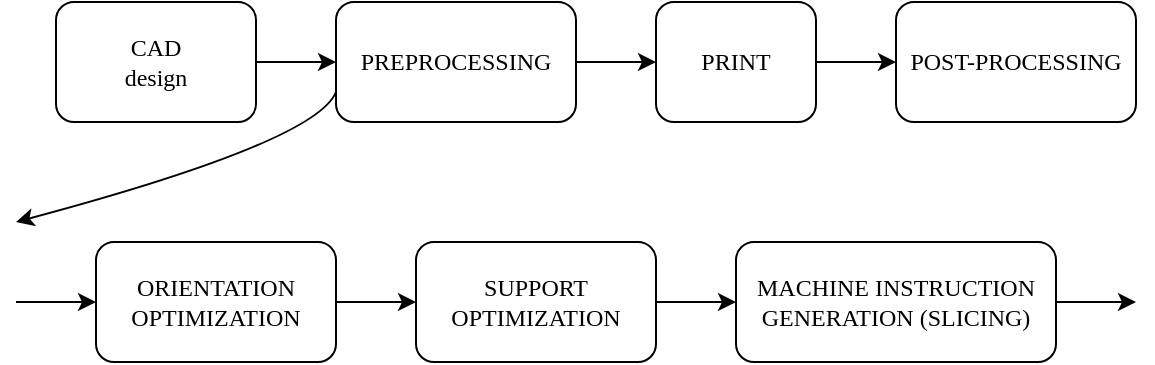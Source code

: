 <mxfile version="22.0.4" type="github">
  <diagram name="Page-1" id="dx2Keyk4RebEjHlZLbdq">
    <mxGraphModel dx="819" dy="439" grid="1" gridSize="10" guides="1" tooltips="1" connect="1" arrows="1" fold="1" page="1" pageScale="1" pageWidth="850" pageHeight="1100" math="0" shadow="0">
      <root>
        <mxCell id="0" />
        <mxCell id="1" parent="0" />
        <mxCell id="IIWOretUkINQSwrZmsNc-3" value="" style="edgeStyle=orthogonalEdgeStyle;rounded=0;orthogonalLoop=1;jettySize=auto;html=1;" edge="1" parent="1" source="S_7-efMBnR_kWzVphuDj-1" target="IIWOretUkINQSwrZmsNc-2">
          <mxGeometry relative="1" as="geometry" />
        </mxCell>
        <mxCell id="S_7-efMBnR_kWzVphuDj-1" value="CAD&lt;br&gt;design" style="rounded=1;whiteSpace=wrap;html=1;fontFamily=Times New Roman;" parent="1" vertex="1">
          <mxGeometry x="60" y="30" width="100" height="60" as="geometry" />
        </mxCell>
        <mxCell id="IIWOretUkINQSwrZmsNc-5" value="" style="edgeStyle=orthogonalEdgeStyle;rounded=0;orthogonalLoop=1;jettySize=auto;html=1;" edge="1" parent="1" source="IIWOretUkINQSwrZmsNc-2" target="IIWOretUkINQSwrZmsNc-4">
          <mxGeometry relative="1" as="geometry" />
        </mxCell>
        <mxCell id="IIWOretUkINQSwrZmsNc-2" value="PREPROCESSING" style="whiteSpace=wrap;html=1;fontFamily=Times New Roman;rounded=1;" vertex="1" parent="1">
          <mxGeometry x="200" y="30" width="120" height="60" as="geometry" />
        </mxCell>
        <mxCell id="IIWOretUkINQSwrZmsNc-7" value="" style="edgeStyle=orthogonalEdgeStyle;rounded=0;orthogonalLoop=1;jettySize=auto;html=1;" edge="1" parent="1" source="IIWOretUkINQSwrZmsNc-4" target="IIWOretUkINQSwrZmsNc-6">
          <mxGeometry relative="1" as="geometry" />
        </mxCell>
        <mxCell id="IIWOretUkINQSwrZmsNc-4" value="PRINT" style="whiteSpace=wrap;html=1;fontFamily=Times New Roman;rounded=1;" vertex="1" parent="1">
          <mxGeometry x="360" y="30" width="80" height="60" as="geometry" />
        </mxCell>
        <mxCell id="IIWOretUkINQSwrZmsNc-6" value="POST-PROCESSING" style="whiteSpace=wrap;html=1;fontFamily=Times New Roman;rounded=1;" vertex="1" parent="1">
          <mxGeometry x="480" y="30" width="120" height="60" as="geometry" />
        </mxCell>
        <mxCell id="IIWOretUkINQSwrZmsNc-10" value="" style="edgeStyle=orthogonalEdgeStyle;rounded=0;orthogonalLoop=1;jettySize=auto;html=1;" edge="1" parent="1" source="IIWOretUkINQSwrZmsNc-8" target="IIWOretUkINQSwrZmsNc-9">
          <mxGeometry relative="1" as="geometry" />
        </mxCell>
        <mxCell id="IIWOretUkINQSwrZmsNc-8" value="&lt;font face=&quot;Times New Roman&quot;&gt;ORIENTATION OPTIMIZATION&lt;/font&gt;" style="rounded=1;whiteSpace=wrap;html=1;" vertex="1" parent="1">
          <mxGeometry x="80" y="150" width="120" height="60" as="geometry" />
        </mxCell>
        <mxCell id="IIWOretUkINQSwrZmsNc-12" value="" style="edgeStyle=orthogonalEdgeStyle;rounded=0;orthogonalLoop=1;jettySize=auto;html=1;" edge="1" parent="1" source="IIWOretUkINQSwrZmsNc-9" target="IIWOretUkINQSwrZmsNc-11">
          <mxGeometry relative="1" as="geometry" />
        </mxCell>
        <mxCell id="IIWOretUkINQSwrZmsNc-9" value="&lt;font face=&quot;Times New Roman&quot;&gt;SUPPORT OPTIMIZATION&lt;/font&gt;" style="whiteSpace=wrap;html=1;rounded=1;" vertex="1" parent="1">
          <mxGeometry x="240" y="150" width="120" height="60" as="geometry" />
        </mxCell>
        <mxCell id="IIWOretUkINQSwrZmsNc-11" value="&lt;font face=&quot;Times New Roman&quot;&gt;MACHINE INSTRUCTION GENERATION (SLICING)&lt;/font&gt;" style="whiteSpace=wrap;html=1;rounded=1;" vertex="1" parent="1">
          <mxGeometry x="400" y="150" width="160" height="60" as="geometry" />
        </mxCell>
        <mxCell id="IIWOretUkINQSwrZmsNc-13" value="" style="endArrow=classic;html=1;rounded=0;entryX=0;entryY=0.5;entryDx=0;entryDy=0;" edge="1" parent="1" target="IIWOretUkINQSwrZmsNc-8">
          <mxGeometry width="50" height="50" relative="1" as="geometry">
            <mxPoint x="40" y="180" as="sourcePoint" />
            <mxPoint x="70" y="180" as="targetPoint" />
          </mxGeometry>
        </mxCell>
        <mxCell id="IIWOretUkINQSwrZmsNc-14" value="" style="endArrow=classic;html=1;rounded=0;exitX=1;exitY=0.5;exitDx=0;exitDy=0;" edge="1" parent="1" source="IIWOretUkINQSwrZmsNc-11">
          <mxGeometry width="50" height="50" relative="1" as="geometry">
            <mxPoint x="570" y="179.58" as="sourcePoint" />
            <mxPoint x="600" y="180" as="targetPoint" />
          </mxGeometry>
        </mxCell>
        <mxCell id="IIWOretUkINQSwrZmsNc-18" value="" style="curved=1;endArrow=classic;html=1;rounded=0;exitX=0;exitY=0.75;exitDx=0;exitDy=0;" edge="1" parent="1" source="IIWOretUkINQSwrZmsNc-2">
          <mxGeometry width="50" height="50" relative="1" as="geometry">
            <mxPoint x="190" y="80" as="sourcePoint" />
            <mxPoint x="40" y="140" as="targetPoint" />
            <Array as="points">
              <mxPoint x="190" y="100" />
            </Array>
          </mxGeometry>
        </mxCell>
      </root>
    </mxGraphModel>
  </diagram>
</mxfile>
